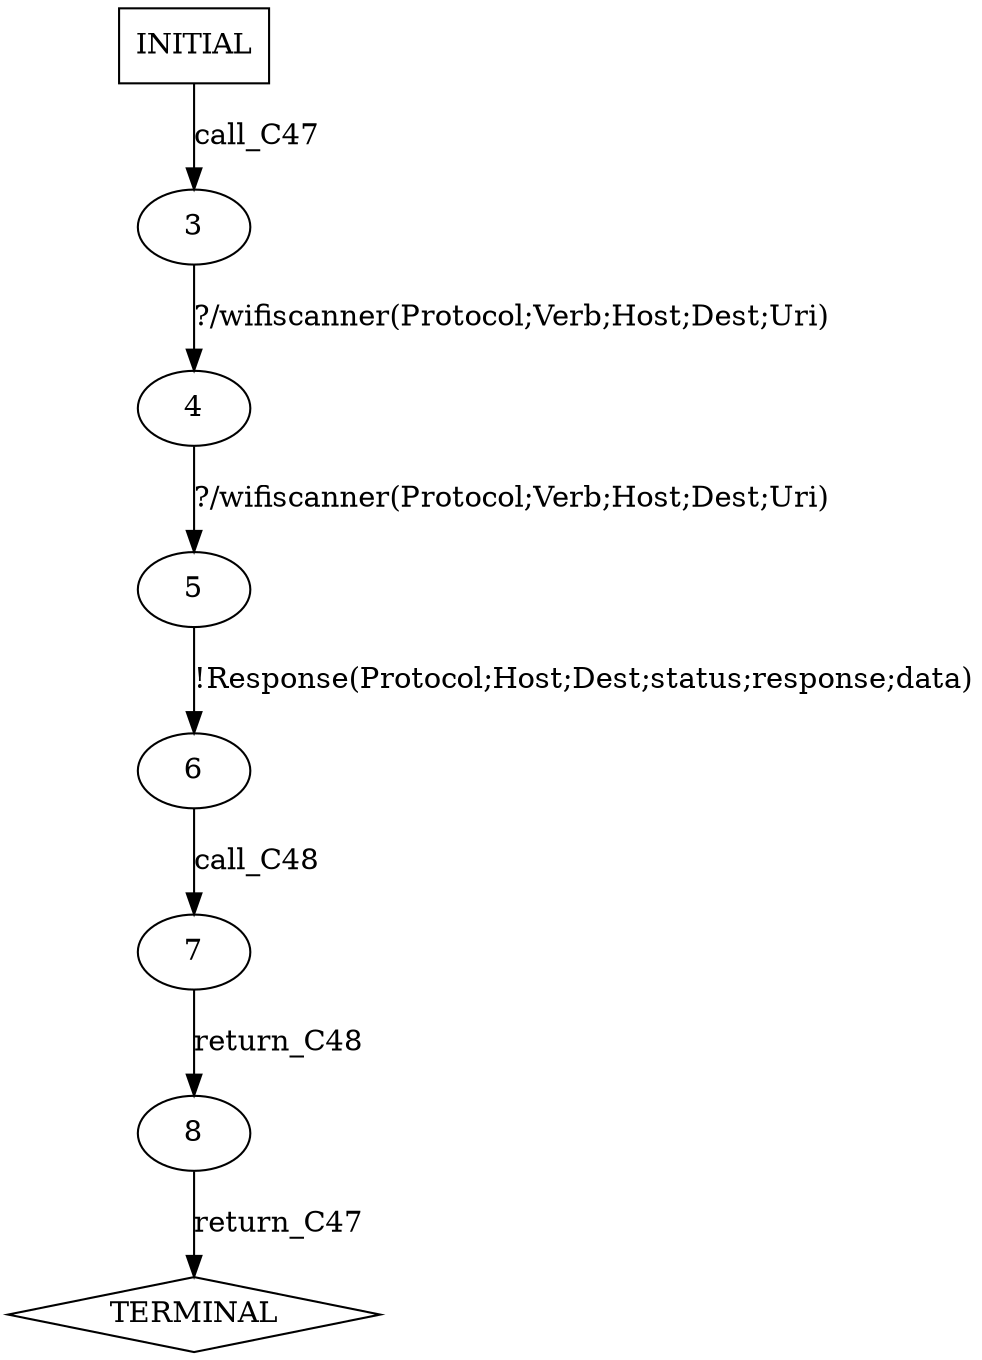 digraph G {
  0 [label="INITIAL",shape=box];
  1 [label="TERMINAL",shape=diamond];
  3 [label="3"];
  4 [label="4"];
  5 [label="5"];
  6 [label="6"];
  7 [label="7"];
  8 [label="8"];
0->3  [label="call_C47"];
3->4 [label="?/wifiscanner(Protocol;Verb;Host;Dest;Uri)"];
4->5 [label="?/wifiscanner(Protocol;Verb;Host;Dest;Uri)"];
5->6 [label="!Response(Protocol;Host;Dest;status;response;data)"];
6->7  [label="call_C48"];
7->8  [label="return_C48"];
8->1  [label="return_C47"];
}
